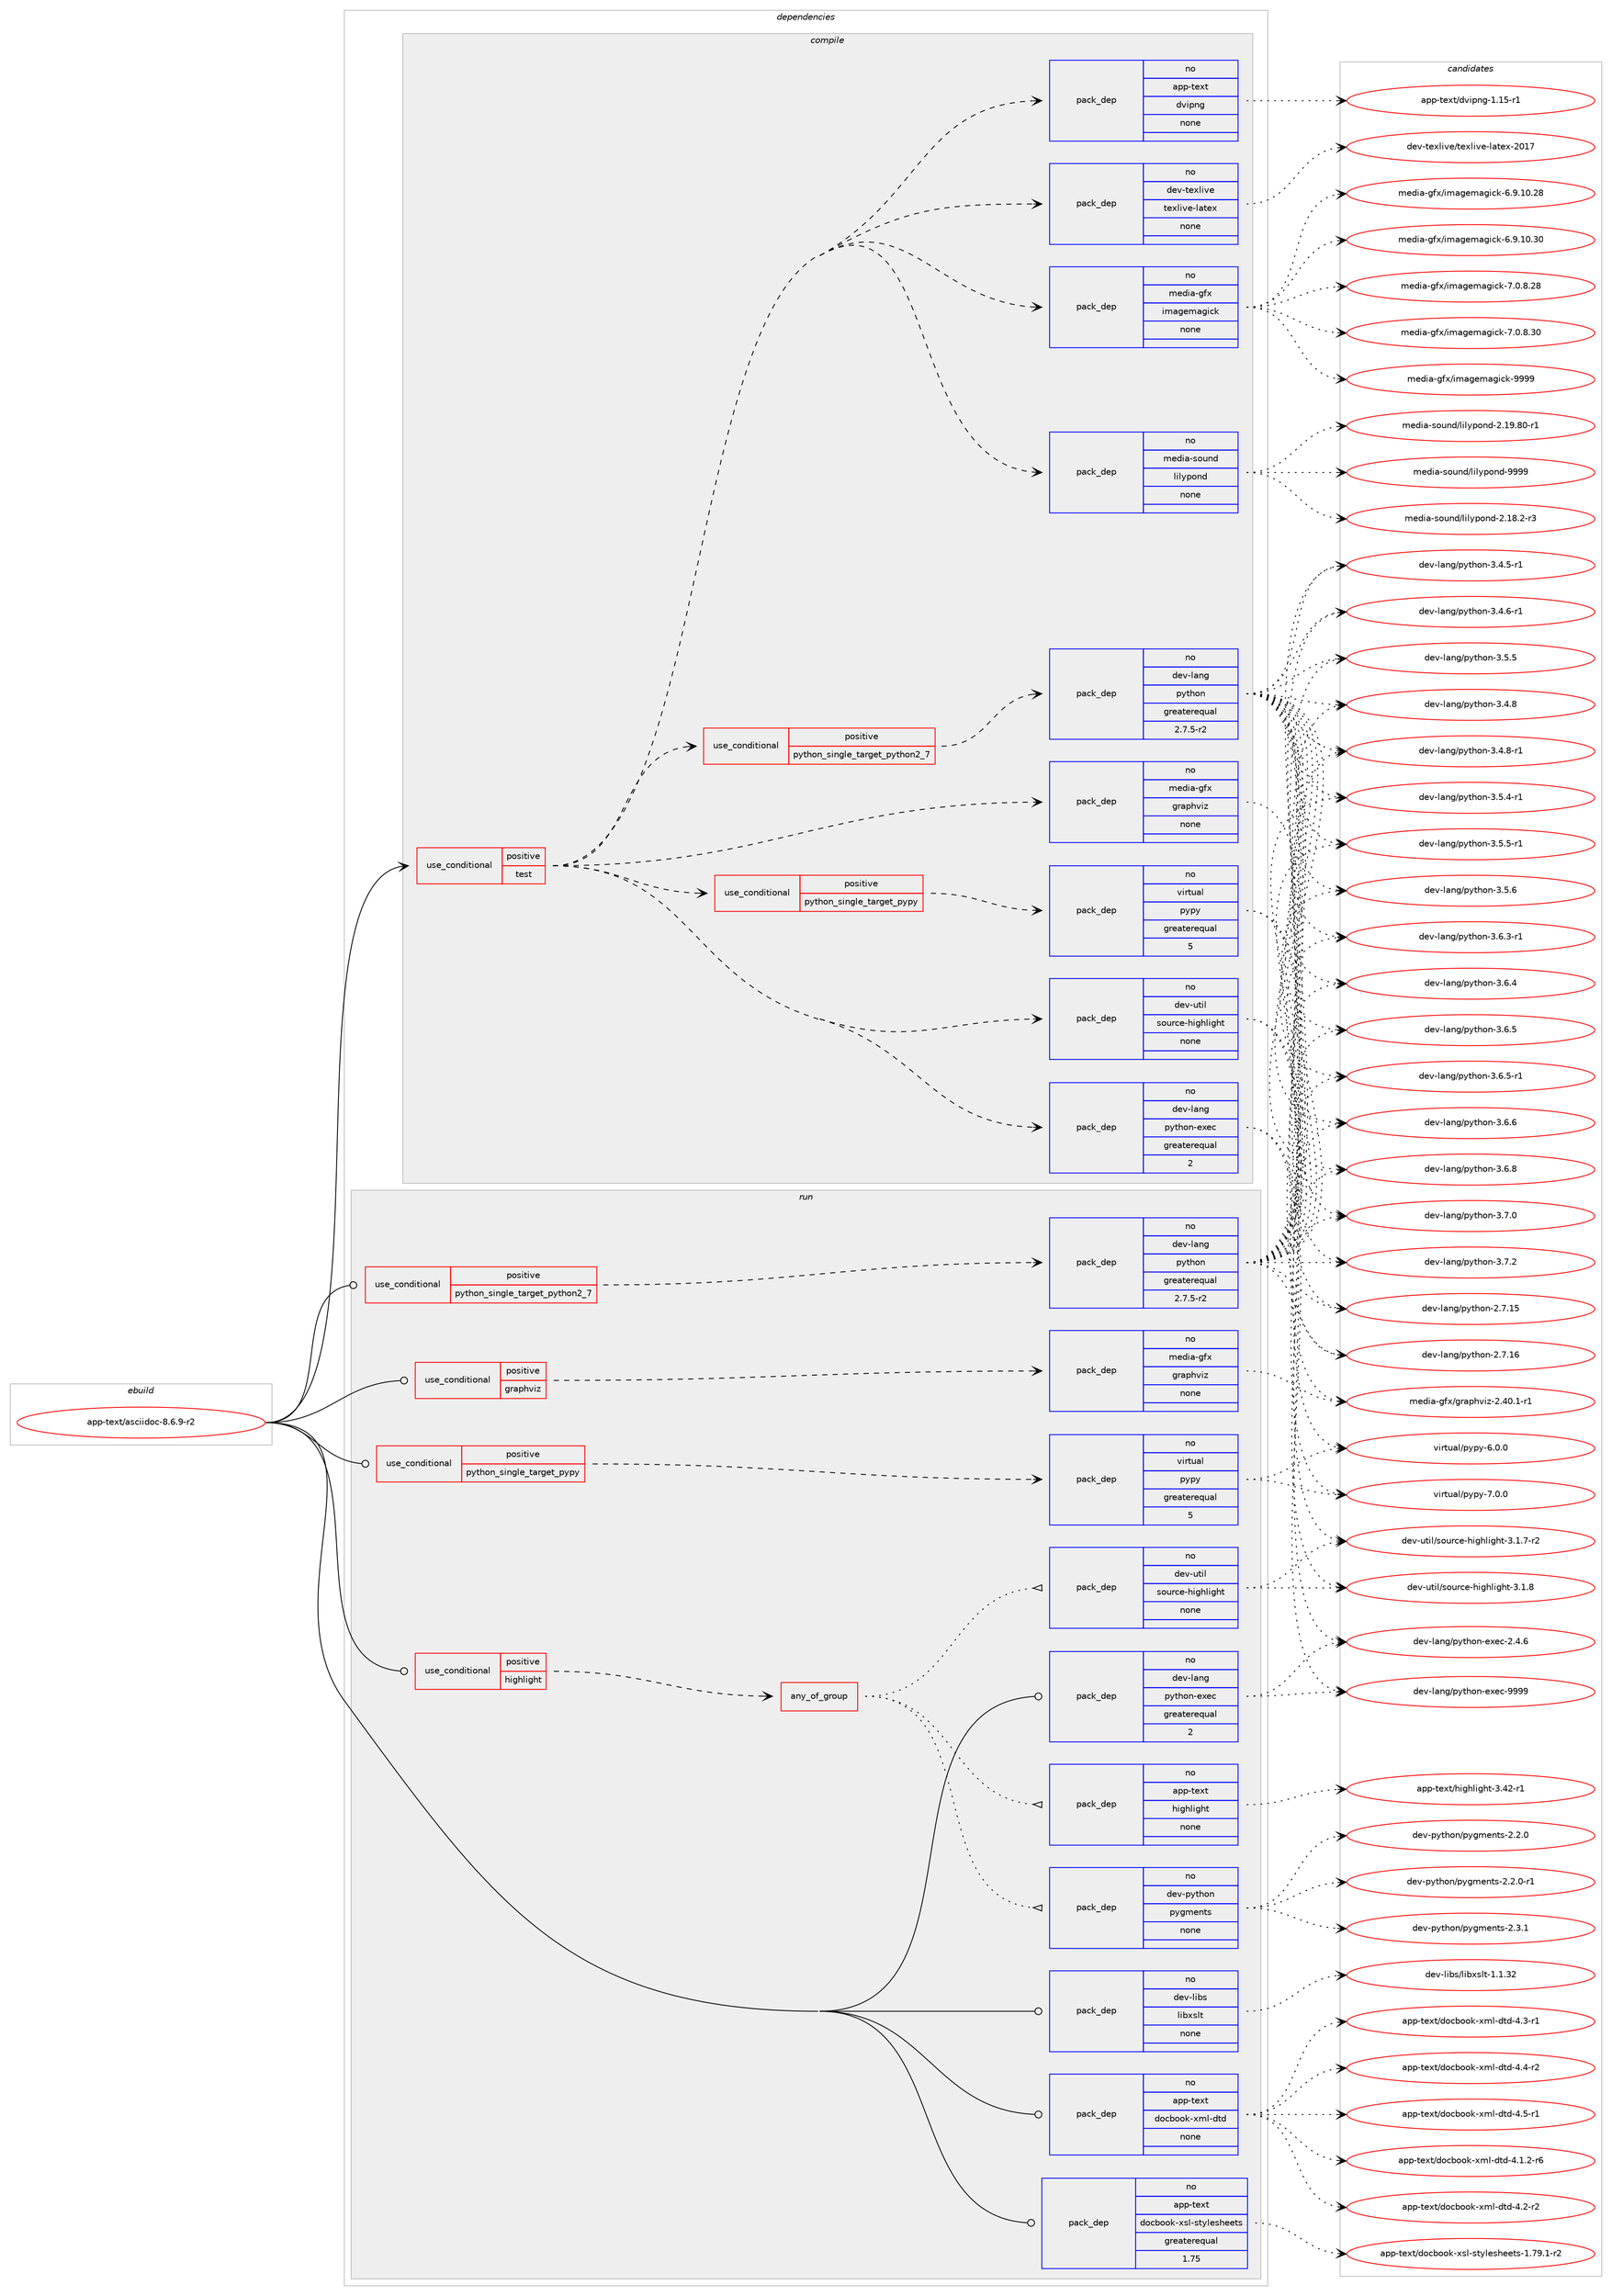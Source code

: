 digraph prolog {

# *************
# Graph options
# *************

newrank=true;
concentrate=true;
compound=true;
graph [rankdir=LR,fontname=Helvetica,fontsize=10,ranksep=1.5];#, ranksep=2.5, nodesep=0.2];
edge  [arrowhead=vee];
node  [fontname=Helvetica,fontsize=10];

# **********
# The ebuild
# **********

subgraph cluster_leftcol {
color=gray;
rank=same;
label=<<i>ebuild</i>>;
id [label="app-text/asciidoc-8.6.9-r2", color=red, width=4, href="../app-text/asciidoc-8.6.9-r2.svg"];
}

# ****************
# The dependencies
# ****************

subgraph cluster_midcol {
color=gray;
label=<<i>dependencies</i>>;
subgraph cluster_compile {
fillcolor="#eeeeee";
style=filled;
label=<<i>compile</i>>;
subgraph cond355341 {
dependency1307793 [label=<<TABLE BORDER="0" CELLBORDER="1" CELLSPACING="0" CELLPADDING="4"><TR><TD ROWSPAN="3" CELLPADDING="10">use_conditional</TD></TR><TR><TD>positive</TD></TR><TR><TD>test</TD></TR></TABLE>>, shape=none, color=red];
subgraph pack932005 {
dependency1307794 [label=<<TABLE BORDER="0" CELLBORDER="1" CELLSPACING="0" CELLPADDING="4" WIDTH="220"><TR><TD ROWSPAN="6" CELLPADDING="30">pack_dep</TD></TR><TR><TD WIDTH="110">no</TD></TR><TR><TD>dev-util</TD></TR><TR><TD>source-highlight</TD></TR><TR><TD>none</TD></TR><TR><TD></TD></TR></TABLE>>, shape=none, color=blue];
}
dependency1307793:e -> dependency1307794:w [weight=20,style="dashed",arrowhead="vee"];
subgraph pack932006 {
dependency1307795 [label=<<TABLE BORDER="0" CELLBORDER="1" CELLSPACING="0" CELLPADDING="4" WIDTH="220"><TR><TD ROWSPAN="6" CELLPADDING="30">pack_dep</TD></TR><TR><TD WIDTH="110">no</TD></TR><TR><TD>media-sound</TD></TR><TR><TD>lilypond</TD></TR><TR><TD>none</TD></TR><TR><TD></TD></TR></TABLE>>, shape=none, color=blue];
}
dependency1307793:e -> dependency1307795:w [weight=20,style="dashed",arrowhead="vee"];
subgraph pack932007 {
dependency1307796 [label=<<TABLE BORDER="0" CELLBORDER="1" CELLSPACING="0" CELLPADDING="4" WIDTH="220"><TR><TD ROWSPAN="6" CELLPADDING="30">pack_dep</TD></TR><TR><TD WIDTH="110">no</TD></TR><TR><TD>media-gfx</TD></TR><TR><TD>imagemagick</TD></TR><TR><TD>none</TD></TR><TR><TD></TD></TR></TABLE>>, shape=none, color=blue];
}
dependency1307793:e -> dependency1307796:w [weight=20,style="dashed",arrowhead="vee"];
subgraph pack932008 {
dependency1307797 [label=<<TABLE BORDER="0" CELLBORDER="1" CELLSPACING="0" CELLPADDING="4" WIDTH="220"><TR><TD ROWSPAN="6" CELLPADDING="30">pack_dep</TD></TR><TR><TD WIDTH="110">no</TD></TR><TR><TD>dev-texlive</TD></TR><TR><TD>texlive-latex</TD></TR><TR><TD>none</TD></TR><TR><TD></TD></TR></TABLE>>, shape=none, color=blue];
}
dependency1307793:e -> dependency1307797:w [weight=20,style="dashed",arrowhead="vee"];
subgraph pack932009 {
dependency1307798 [label=<<TABLE BORDER="0" CELLBORDER="1" CELLSPACING="0" CELLPADDING="4" WIDTH="220"><TR><TD ROWSPAN="6" CELLPADDING="30">pack_dep</TD></TR><TR><TD WIDTH="110">no</TD></TR><TR><TD>app-text</TD></TR><TR><TD>dvipng</TD></TR><TR><TD>none</TD></TR><TR><TD></TD></TR></TABLE>>, shape=none, color=blue];
}
dependency1307793:e -> dependency1307798:w [weight=20,style="dashed",arrowhead="vee"];
subgraph pack932010 {
dependency1307799 [label=<<TABLE BORDER="0" CELLBORDER="1" CELLSPACING="0" CELLPADDING="4" WIDTH="220"><TR><TD ROWSPAN="6" CELLPADDING="30">pack_dep</TD></TR><TR><TD WIDTH="110">no</TD></TR><TR><TD>media-gfx</TD></TR><TR><TD>graphviz</TD></TR><TR><TD>none</TD></TR><TR><TD></TD></TR></TABLE>>, shape=none, color=blue];
}
dependency1307793:e -> dependency1307799:w [weight=20,style="dashed",arrowhead="vee"];
subgraph cond355342 {
dependency1307800 [label=<<TABLE BORDER="0" CELLBORDER="1" CELLSPACING="0" CELLPADDING="4"><TR><TD ROWSPAN="3" CELLPADDING="10">use_conditional</TD></TR><TR><TD>positive</TD></TR><TR><TD>python_single_target_pypy</TD></TR></TABLE>>, shape=none, color=red];
subgraph pack932011 {
dependency1307801 [label=<<TABLE BORDER="0" CELLBORDER="1" CELLSPACING="0" CELLPADDING="4" WIDTH="220"><TR><TD ROWSPAN="6" CELLPADDING="30">pack_dep</TD></TR><TR><TD WIDTH="110">no</TD></TR><TR><TD>virtual</TD></TR><TR><TD>pypy</TD></TR><TR><TD>greaterequal</TD></TR><TR><TD>5</TD></TR></TABLE>>, shape=none, color=blue];
}
dependency1307800:e -> dependency1307801:w [weight=20,style="dashed",arrowhead="vee"];
}
dependency1307793:e -> dependency1307800:w [weight=20,style="dashed",arrowhead="vee"];
subgraph cond355343 {
dependency1307802 [label=<<TABLE BORDER="0" CELLBORDER="1" CELLSPACING="0" CELLPADDING="4"><TR><TD ROWSPAN="3" CELLPADDING="10">use_conditional</TD></TR><TR><TD>positive</TD></TR><TR><TD>python_single_target_python2_7</TD></TR></TABLE>>, shape=none, color=red];
subgraph pack932012 {
dependency1307803 [label=<<TABLE BORDER="0" CELLBORDER="1" CELLSPACING="0" CELLPADDING="4" WIDTH="220"><TR><TD ROWSPAN="6" CELLPADDING="30">pack_dep</TD></TR><TR><TD WIDTH="110">no</TD></TR><TR><TD>dev-lang</TD></TR><TR><TD>python</TD></TR><TR><TD>greaterequal</TD></TR><TR><TD>2.7.5-r2</TD></TR></TABLE>>, shape=none, color=blue];
}
dependency1307802:e -> dependency1307803:w [weight=20,style="dashed",arrowhead="vee"];
}
dependency1307793:e -> dependency1307802:w [weight=20,style="dashed",arrowhead="vee"];
subgraph pack932013 {
dependency1307804 [label=<<TABLE BORDER="0" CELLBORDER="1" CELLSPACING="0" CELLPADDING="4" WIDTH="220"><TR><TD ROWSPAN="6" CELLPADDING="30">pack_dep</TD></TR><TR><TD WIDTH="110">no</TD></TR><TR><TD>dev-lang</TD></TR><TR><TD>python-exec</TD></TR><TR><TD>greaterequal</TD></TR><TR><TD>2</TD></TR></TABLE>>, shape=none, color=blue];
}
dependency1307793:e -> dependency1307804:w [weight=20,style="dashed",arrowhead="vee"];
}
id:e -> dependency1307793:w [weight=20,style="solid",arrowhead="vee"];
}
subgraph cluster_compileandrun {
fillcolor="#eeeeee";
style=filled;
label=<<i>compile and run</i>>;
}
subgraph cluster_run {
fillcolor="#eeeeee";
style=filled;
label=<<i>run</i>>;
subgraph cond355344 {
dependency1307805 [label=<<TABLE BORDER="0" CELLBORDER="1" CELLSPACING="0" CELLPADDING="4"><TR><TD ROWSPAN="3" CELLPADDING="10">use_conditional</TD></TR><TR><TD>positive</TD></TR><TR><TD>graphviz</TD></TR></TABLE>>, shape=none, color=red];
subgraph pack932014 {
dependency1307806 [label=<<TABLE BORDER="0" CELLBORDER="1" CELLSPACING="0" CELLPADDING="4" WIDTH="220"><TR><TD ROWSPAN="6" CELLPADDING="30">pack_dep</TD></TR><TR><TD WIDTH="110">no</TD></TR><TR><TD>media-gfx</TD></TR><TR><TD>graphviz</TD></TR><TR><TD>none</TD></TR><TR><TD></TD></TR></TABLE>>, shape=none, color=blue];
}
dependency1307805:e -> dependency1307806:w [weight=20,style="dashed",arrowhead="vee"];
}
id:e -> dependency1307805:w [weight=20,style="solid",arrowhead="odot"];
subgraph cond355345 {
dependency1307807 [label=<<TABLE BORDER="0" CELLBORDER="1" CELLSPACING="0" CELLPADDING="4"><TR><TD ROWSPAN="3" CELLPADDING="10">use_conditional</TD></TR><TR><TD>positive</TD></TR><TR><TD>highlight</TD></TR></TABLE>>, shape=none, color=red];
subgraph any19901 {
dependency1307808 [label=<<TABLE BORDER="0" CELLBORDER="1" CELLSPACING="0" CELLPADDING="4"><TR><TD CELLPADDING="10">any_of_group</TD></TR></TABLE>>, shape=none, color=red];subgraph pack932015 {
dependency1307809 [label=<<TABLE BORDER="0" CELLBORDER="1" CELLSPACING="0" CELLPADDING="4" WIDTH="220"><TR><TD ROWSPAN="6" CELLPADDING="30">pack_dep</TD></TR><TR><TD WIDTH="110">no</TD></TR><TR><TD>dev-util</TD></TR><TR><TD>source-highlight</TD></TR><TR><TD>none</TD></TR><TR><TD></TD></TR></TABLE>>, shape=none, color=blue];
}
dependency1307808:e -> dependency1307809:w [weight=20,style="dotted",arrowhead="oinv"];
subgraph pack932016 {
dependency1307810 [label=<<TABLE BORDER="0" CELLBORDER="1" CELLSPACING="0" CELLPADDING="4" WIDTH="220"><TR><TD ROWSPAN="6" CELLPADDING="30">pack_dep</TD></TR><TR><TD WIDTH="110">no</TD></TR><TR><TD>dev-python</TD></TR><TR><TD>pygments</TD></TR><TR><TD>none</TD></TR><TR><TD></TD></TR></TABLE>>, shape=none, color=blue];
}
dependency1307808:e -> dependency1307810:w [weight=20,style="dotted",arrowhead="oinv"];
subgraph pack932017 {
dependency1307811 [label=<<TABLE BORDER="0" CELLBORDER="1" CELLSPACING="0" CELLPADDING="4" WIDTH="220"><TR><TD ROWSPAN="6" CELLPADDING="30">pack_dep</TD></TR><TR><TD WIDTH="110">no</TD></TR><TR><TD>app-text</TD></TR><TR><TD>highlight</TD></TR><TR><TD>none</TD></TR><TR><TD></TD></TR></TABLE>>, shape=none, color=blue];
}
dependency1307808:e -> dependency1307811:w [weight=20,style="dotted",arrowhead="oinv"];
}
dependency1307807:e -> dependency1307808:w [weight=20,style="dashed",arrowhead="vee"];
}
id:e -> dependency1307807:w [weight=20,style="solid",arrowhead="odot"];
subgraph cond355346 {
dependency1307812 [label=<<TABLE BORDER="0" CELLBORDER="1" CELLSPACING="0" CELLPADDING="4"><TR><TD ROWSPAN="3" CELLPADDING="10">use_conditional</TD></TR><TR><TD>positive</TD></TR><TR><TD>python_single_target_pypy</TD></TR></TABLE>>, shape=none, color=red];
subgraph pack932018 {
dependency1307813 [label=<<TABLE BORDER="0" CELLBORDER="1" CELLSPACING="0" CELLPADDING="4" WIDTH="220"><TR><TD ROWSPAN="6" CELLPADDING="30">pack_dep</TD></TR><TR><TD WIDTH="110">no</TD></TR><TR><TD>virtual</TD></TR><TR><TD>pypy</TD></TR><TR><TD>greaterequal</TD></TR><TR><TD>5</TD></TR></TABLE>>, shape=none, color=blue];
}
dependency1307812:e -> dependency1307813:w [weight=20,style="dashed",arrowhead="vee"];
}
id:e -> dependency1307812:w [weight=20,style="solid",arrowhead="odot"];
subgraph cond355347 {
dependency1307814 [label=<<TABLE BORDER="0" CELLBORDER="1" CELLSPACING="0" CELLPADDING="4"><TR><TD ROWSPAN="3" CELLPADDING="10">use_conditional</TD></TR><TR><TD>positive</TD></TR><TR><TD>python_single_target_python2_7</TD></TR></TABLE>>, shape=none, color=red];
subgraph pack932019 {
dependency1307815 [label=<<TABLE BORDER="0" CELLBORDER="1" CELLSPACING="0" CELLPADDING="4" WIDTH="220"><TR><TD ROWSPAN="6" CELLPADDING="30">pack_dep</TD></TR><TR><TD WIDTH="110">no</TD></TR><TR><TD>dev-lang</TD></TR><TR><TD>python</TD></TR><TR><TD>greaterequal</TD></TR><TR><TD>2.7.5-r2</TD></TR></TABLE>>, shape=none, color=blue];
}
dependency1307814:e -> dependency1307815:w [weight=20,style="dashed",arrowhead="vee"];
}
id:e -> dependency1307814:w [weight=20,style="solid",arrowhead="odot"];
subgraph pack932020 {
dependency1307816 [label=<<TABLE BORDER="0" CELLBORDER="1" CELLSPACING="0" CELLPADDING="4" WIDTH="220"><TR><TD ROWSPAN="6" CELLPADDING="30">pack_dep</TD></TR><TR><TD WIDTH="110">no</TD></TR><TR><TD>app-text</TD></TR><TR><TD>docbook-xml-dtd</TD></TR><TR><TD>none</TD></TR><TR><TD></TD></TR></TABLE>>, shape=none, color=blue];
}
id:e -> dependency1307816:w [weight=20,style="solid",arrowhead="odot"];
subgraph pack932021 {
dependency1307817 [label=<<TABLE BORDER="0" CELLBORDER="1" CELLSPACING="0" CELLPADDING="4" WIDTH="220"><TR><TD ROWSPAN="6" CELLPADDING="30">pack_dep</TD></TR><TR><TD WIDTH="110">no</TD></TR><TR><TD>app-text</TD></TR><TR><TD>docbook-xsl-stylesheets</TD></TR><TR><TD>greaterequal</TD></TR><TR><TD>1.75</TD></TR></TABLE>>, shape=none, color=blue];
}
id:e -> dependency1307817:w [weight=20,style="solid",arrowhead="odot"];
subgraph pack932022 {
dependency1307818 [label=<<TABLE BORDER="0" CELLBORDER="1" CELLSPACING="0" CELLPADDING="4" WIDTH="220"><TR><TD ROWSPAN="6" CELLPADDING="30">pack_dep</TD></TR><TR><TD WIDTH="110">no</TD></TR><TR><TD>dev-lang</TD></TR><TR><TD>python-exec</TD></TR><TR><TD>greaterequal</TD></TR><TR><TD>2</TD></TR></TABLE>>, shape=none, color=blue];
}
id:e -> dependency1307818:w [weight=20,style="solid",arrowhead="odot"];
subgraph pack932023 {
dependency1307819 [label=<<TABLE BORDER="0" CELLBORDER="1" CELLSPACING="0" CELLPADDING="4" WIDTH="220"><TR><TD ROWSPAN="6" CELLPADDING="30">pack_dep</TD></TR><TR><TD WIDTH="110">no</TD></TR><TR><TD>dev-libs</TD></TR><TR><TD>libxslt</TD></TR><TR><TD>none</TD></TR><TR><TD></TD></TR></TABLE>>, shape=none, color=blue];
}
id:e -> dependency1307819:w [weight=20,style="solid",arrowhead="odot"];
}
}

# **************
# The candidates
# **************

subgraph cluster_choices {
rank=same;
color=gray;
label=<<i>candidates</i>>;

subgraph choice932005 {
color=black;
nodesep=1;
choice100101118451171161051084711511111711499101451041051031041081051031041164551464946554511450 [label="dev-util/source-highlight-3.1.7-r2", color=red, width=4,href="../dev-util/source-highlight-3.1.7-r2.svg"];
choice10010111845117116105108471151111171149910145104105103104108105103104116455146494656 [label="dev-util/source-highlight-3.1.8", color=red, width=4,href="../dev-util/source-highlight-3.1.8.svg"];
dependency1307794:e -> choice100101118451171161051084711511111711499101451041051031041081051031041164551464946554511450:w [style=dotted,weight="100"];
dependency1307794:e -> choice10010111845117116105108471151111171149910145104105103104108105103104116455146494656:w [style=dotted,weight="100"];
}
subgraph choice932006 {
color=black;
nodesep=1;
choice109101100105974511511111711010047108105108121112111110100455046495646504511451 [label="media-sound/lilypond-2.18.2-r3", color=red, width=4,href="../media-sound/lilypond-2.18.2-r3.svg"];
choice10910110010597451151111171101004710810510812111211111010045504649574656484511449 [label="media-sound/lilypond-2.19.80-r1", color=red, width=4,href="../media-sound/lilypond-2.19.80-r1.svg"];
choice1091011001059745115111117110100471081051081211121111101004557575757 [label="media-sound/lilypond-9999", color=red, width=4,href="../media-sound/lilypond-9999.svg"];
dependency1307795:e -> choice109101100105974511511111711010047108105108121112111110100455046495646504511451:w [style=dotted,weight="100"];
dependency1307795:e -> choice10910110010597451151111171101004710810510812111211111010045504649574656484511449:w [style=dotted,weight="100"];
dependency1307795:e -> choice1091011001059745115111117110100471081051081211121111101004557575757:w [style=dotted,weight="100"];
}
subgraph choice932007 {
color=black;
nodesep=1;
choice10910110010597451031021204710510997103101109971031059910745544657464948465056 [label="media-gfx/imagemagick-6.9.10.28", color=red, width=4,href="../media-gfx/imagemagick-6.9.10.28.svg"];
choice10910110010597451031021204710510997103101109971031059910745544657464948465148 [label="media-gfx/imagemagick-6.9.10.30", color=red, width=4,href="../media-gfx/imagemagick-6.9.10.30.svg"];
choice109101100105974510310212047105109971031011099710310599107455546484656465056 [label="media-gfx/imagemagick-7.0.8.28", color=red, width=4,href="../media-gfx/imagemagick-7.0.8.28.svg"];
choice109101100105974510310212047105109971031011099710310599107455546484656465148 [label="media-gfx/imagemagick-7.0.8.30", color=red, width=4,href="../media-gfx/imagemagick-7.0.8.30.svg"];
choice1091011001059745103102120471051099710310110997103105991074557575757 [label="media-gfx/imagemagick-9999", color=red, width=4,href="../media-gfx/imagemagick-9999.svg"];
dependency1307796:e -> choice10910110010597451031021204710510997103101109971031059910745544657464948465056:w [style=dotted,weight="100"];
dependency1307796:e -> choice10910110010597451031021204710510997103101109971031059910745544657464948465148:w [style=dotted,weight="100"];
dependency1307796:e -> choice109101100105974510310212047105109971031011099710310599107455546484656465056:w [style=dotted,weight="100"];
dependency1307796:e -> choice109101100105974510310212047105109971031011099710310599107455546484656465148:w [style=dotted,weight="100"];
dependency1307796:e -> choice1091011001059745103102120471051099710310110997103105991074557575757:w [style=dotted,weight="100"];
}
subgraph choice932008 {
color=black;
nodesep=1;
choice100101118451161011201081051181014711610112010810511810145108971161011204550484955 [label="dev-texlive/texlive-latex-2017", color=red, width=4,href="../dev-texlive/texlive-latex-2017.svg"];
dependency1307797:e -> choice100101118451161011201081051181014711610112010810511810145108971161011204550484955:w [style=dotted,weight="100"];
}
subgraph choice932009 {
color=black;
nodesep=1;
choice97112112451161011201164710011810511211010345494649534511449 [label="app-text/dvipng-1.15-r1", color=red, width=4,href="../app-text/dvipng-1.15-r1.svg"];
dependency1307798:e -> choice97112112451161011201164710011810511211010345494649534511449:w [style=dotted,weight="100"];
}
subgraph choice932010 {
color=black;
nodesep=1;
choice10910110010597451031021204710311497112104118105122455046524846494511449 [label="media-gfx/graphviz-2.40.1-r1", color=red, width=4,href="../media-gfx/graphviz-2.40.1-r1.svg"];
dependency1307799:e -> choice10910110010597451031021204710311497112104118105122455046524846494511449:w [style=dotted,weight="100"];
}
subgraph choice932011 {
color=black;
nodesep=1;
choice1181051141161179710847112121112121455446484648 [label="virtual/pypy-6.0.0", color=red, width=4,href="../virtual/pypy-6.0.0.svg"];
choice1181051141161179710847112121112121455546484648 [label="virtual/pypy-7.0.0", color=red, width=4,href="../virtual/pypy-7.0.0.svg"];
dependency1307801:e -> choice1181051141161179710847112121112121455446484648:w [style=dotted,weight="100"];
dependency1307801:e -> choice1181051141161179710847112121112121455546484648:w [style=dotted,weight="100"];
}
subgraph choice932012 {
color=black;
nodesep=1;
choice10010111845108971101034711212111610411111045504655464953 [label="dev-lang/python-2.7.15", color=red, width=4,href="../dev-lang/python-2.7.15.svg"];
choice10010111845108971101034711212111610411111045504655464954 [label="dev-lang/python-2.7.16", color=red, width=4,href="../dev-lang/python-2.7.16.svg"];
choice1001011184510897110103471121211161041111104551465246534511449 [label="dev-lang/python-3.4.5-r1", color=red, width=4,href="../dev-lang/python-3.4.5-r1.svg"];
choice1001011184510897110103471121211161041111104551465246544511449 [label="dev-lang/python-3.4.6-r1", color=red, width=4,href="../dev-lang/python-3.4.6-r1.svg"];
choice100101118451089711010347112121116104111110455146524656 [label="dev-lang/python-3.4.8", color=red, width=4,href="../dev-lang/python-3.4.8.svg"];
choice1001011184510897110103471121211161041111104551465246564511449 [label="dev-lang/python-3.4.8-r1", color=red, width=4,href="../dev-lang/python-3.4.8-r1.svg"];
choice1001011184510897110103471121211161041111104551465346524511449 [label="dev-lang/python-3.5.4-r1", color=red, width=4,href="../dev-lang/python-3.5.4-r1.svg"];
choice100101118451089711010347112121116104111110455146534653 [label="dev-lang/python-3.5.5", color=red, width=4,href="../dev-lang/python-3.5.5.svg"];
choice1001011184510897110103471121211161041111104551465346534511449 [label="dev-lang/python-3.5.5-r1", color=red, width=4,href="../dev-lang/python-3.5.5-r1.svg"];
choice100101118451089711010347112121116104111110455146534654 [label="dev-lang/python-3.5.6", color=red, width=4,href="../dev-lang/python-3.5.6.svg"];
choice1001011184510897110103471121211161041111104551465446514511449 [label="dev-lang/python-3.6.3-r1", color=red, width=4,href="../dev-lang/python-3.6.3-r1.svg"];
choice100101118451089711010347112121116104111110455146544652 [label="dev-lang/python-3.6.4", color=red, width=4,href="../dev-lang/python-3.6.4.svg"];
choice100101118451089711010347112121116104111110455146544653 [label="dev-lang/python-3.6.5", color=red, width=4,href="../dev-lang/python-3.6.5.svg"];
choice1001011184510897110103471121211161041111104551465446534511449 [label="dev-lang/python-3.6.5-r1", color=red, width=4,href="../dev-lang/python-3.6.5-r1.svg"];
choice100101118451089711010347112121116104111110455146544654 [label="dev-lang/python-3.6.6", color=red, width=4,href="../dev-lang/python-3.6.6.svg"];
choice100101118451089711010347112121116104111110455146544656 [label="dev-lang/python-3.6.8", color=red, width=4,href="../dev-lang/python-3.6.8.svg"];
choice100101118451089711010347112121116104111110455146554648 [label="dev-lang/python-3.7.0", color=red, width=4,href="../dev-lang/python-3.7.0.svg"];
choice100101118451089711010347112121116104111110455146554650 [label="dev-lang/python-3.7.2", color=red, width=4,href="../dev-lang/python-3.7.2.svg"];
dependency1307803:e -> choice10010111845108971101034711212111610411111045504655464953:w [style=dotted,weight="100"];
dependency1307803:e -> choice10010111845108971101034711212111610411111045504655464954:w [style=dotted,weight="100"];
dependency1307803:e -> choice1001011184510897110103471121211161041111104551465246534511449:w [style=dotted,weight="100"];
dependency1307803:e -> choice1001011184510897110103471121211161041111104551465246544511449:w [style=dotted,weight="100"];
dependency1307803:e -> choice100101118451089711010347112121116104111110455146524656:w [style=dotted,weight="100"];
dependency1307803:e -> choice1001011184510897110103471121211161041111104551465246564511449:w [style=dotted,weight="100"];
dependency1307803:e -> choice1001011184510897110103471121211161041111104551465346524511449:w [style=dotted,weight="100"];
dependency1307803:e -> choice100101118451089711010347112121116104111110455146534653:w [style=dotted,weight="100"];
dependency1307803:e -> choice1001011184510897110103471121211161041111104551465346534511449:w [style=dotted,weight="100"];
dependency1307803:e -> choice100101118451089711010347112121116104111110455146534654:w [style=dotted,weight="100"];
dependency1307803:e -> choice1001011184510897110103471121211161041111104551465446514511449:w [style=dotted,weight="100"];
dependency1307803:e -> choice100101118451089711010347112121116104111110455146544652:w [style=dotted,weight="100"];
dependency1307803:e -> choice100101118451089711010347112121116104111110455146544653:w [style=dotted,weight="100"];
dependency1307803:e -> choice1001011184510897110103471121211161041111104551465446534511449:w [style=dotted,weight="100"];
dependency1307803:e -> choice100101118451089711010347112121116104111110455146544654:w [style=dotted,weight="100"];
dependency1307803:e -> choice100101118451089711010347112121116104111110455146544656:w [style=dotted,weight="100"];
dependency1307803:e -> choice100101118451089711010347112121116104111110455146554648:w [style=dotted,weight="100"];
dependency1307803:e -> choice100101118451089711010347112121116104111110455146554650:w [style=dotted,weight="100"];
}
subgraph choice932013 {
color=black;
nodesep=1;
choice1001011184510897110103471121211161041111104510112010199455046524654 [label="dev-lang/python-exec-2.4.6", color=red, width=4,href="../dev-lang/python-exec-2.4.6.svg"];
choice10010111845108971101034711212111610411111045101120101994557575757 [label="dev-lang/python-exec-9999", color=red, width=4,href="../dev-lang/python-exec-9999.svg"];
dependency1307804:e -> choice1001011184510897110103471121211161041111104510112010199455046524654:w [style=dotted,weight="100"];
dependency1307804:e -> choice10010111845108971101034711212111610411111045101120101994557575757:w [style=dotted,weight="100"];
}
subgraph choice932014 {
color=black;
nodesep=1;
choice10910110010597451031021204710311497112104118105122455046524846494511449 [label="media-gfx/graphviz-2.40.1-r1", color=red, width=4,href="../media-gfx/graphviz-2.40.1-r1.svg"];
dependency1307806:e -> choice10910110010597451031021204710311497112104118105122455046524846494511449:w [style=dotted,weight="100"];
}
subgraph choice932015 {
color=black;
nodesep=1;
choice100101118451171161051084711511111711499101451041051031041081051031041164551464946554511450 [label="dev-util/source-highlight-3.1.7-r2", color=red, width=4,href="../dev-util/source-highlight-3.1.7-r2.svg"];
choice10010111845117116105108471151111171149910145104105103104108105103104116455146494656 [label="dev-util/source-highlight-3.1.8", color=red, width=4,href="../dev-util/source-highlight-3.1.8.svg"];
dependency1307809:e -> choice100101118451171161051084711511111711499101451041051031041081051031041164551464946554511450:w [style=dotted,weight="100"];
dependency1307809:e -> choice10010111845117116105108471151111171149910145104105103104108105103104116455146494656:w [style=dotted,weight="100"];
}
subgraph choice932016 {
color=black;
nodesep=1;
choice1001011184511212111610411111047112121103109101110116115455046504648 [label="dev-python/pygments-2.2.0", color=red, width=4,href="../dev-python/pygments-2.2.0.svg"];
choice10010111845112121116104111110471121211031091011101161154550465046484511449 [label="dev-python/pygments-2.2.0-r1", color=red, width=4,href="../dev-python/pygments-2.2.0-r1.svg"];
choice1001011184511212111610411111047112121103109101110116115455046514649 [label="dev-python/pygments-2.3.1", color=red, width=4,href="../dev-python/pygments-2.3.1.svg"];
dependency1307810:e -> choice1001011184511212111610411111047112121103109101110116115455046504648:w [style=dotted,weight="100"];
dependency1307810:e -> choice10010111845112121116104111110471121211031091011101161154550465046484511449:w [style=dotted,weight="100"];
dependency1307810:e -> choice1001011184511212111610411111047112121103109101110116115455046514649:w [style=dotted,weight="100"];
}
subgraph choice932017 {
color=black;
nodesep=1;
choice97112112451161011201164710410510310410810510310411645514652504511449 [label="app-text/highlight-3.42-r1", color=red, width=4,href="../app-text/highlight-3.42-r1.svg"];
dependency1307811:e -> choice97112112451161011201164710410510310410810510310411645514652504511449:w [style=dotted,weight="100"];
}
subgraph choice932018 {
color=black;
nodesep=1;
choice1181051141161179710847112121112121455446484648 [label="virtual/pypy-6.0.0", color=red, width=4,href="../virtual/pypy-6.0.0.svg"];
choice1181051141161179710847112121112121455546484648 [label="virtual/pypy-7.0.0", color=red, width=4,href="../virtual/pypy-7.0.0.svg"];
dependency1307813:e -> choice1181051141161179710847112121112121455446484648:w [style=dotted,weight="100"];
dependency1307813:e -> choice1181051141161179710847112121112121455546484648:w [style=dotted,weight="100"];
}
subgraph choice932019 {
color=black;
nodesep=1;
choice10010111845108971101034711212111610411111045504655464953 [label="dev-lang/python-2.7.15", color=red, width=4,href="../dev-lang/python-2.7.15.svg"];
choice10010111845108971101034711212111610411111045504655464954 [label="dev-lang/python-2.7.16", color=red, width=4,href="../dev-lang/python-2.7.16.svg"];
choice1001011184510897110103471121211161041111104551465246534511449 [label="dev-lang/python-3.4.5-r1", color=red, width=4,href="../dev-lang/python-3.4.5-r1.svg"];
choice1001011184510897110103471121211161041111104551465246544511449 [label="dev-lang/python-3.4.6-r1", color=red, width=4,href="../dev-lang/python-3.4.6-r1.svg"];
choice100101118451089711010347112121116104111110455146524656 [label="dev-lang/python-3.4.8", color=red, width=4,href="../dev-lang/python-3.4.8.svg"];
choice1001011184510897110103471121211161041111104551465246564511449 [label="dev-lang/python-3.4.8-r1", color=red, width=4,href="../dev-lang/python-3.4.8-r1.svg"];
choice1001011184510897110103471121211161041111104551465346524511449 [label="dev-lang/python-3.5.4-r1", color=red, width=4,href="../dev-lang/python-3.5.4-r1.svg"];
choice100101118451089711010347112121116104111110455146534653 [label="dev-lang/python-3.5.5", color=red, width=4,href="../dev-lang/python-3.5.5.svg"];
choice1001011184510897110103471121211161041111104551465346534511449 [label="dev-lang/python-3.5.5-r1", color=red, width=4,href="../dev-lang/python-3.5.5-r1.svg"];
choice100101118451089711010347112121116104111110455146534654 [label="dev-lang/python-3.5.6", color=red, width=4,href="../dev-lang/python-3.5.6.svg"];
choice1001011184510897110103471121211161041111104551465446514511449 [label="dev-lang/python-3.6.3-r1", color=red, width=4,href="../dev-lang/python-3.6.3-r1.svg"];
choice100101118451089711010347112121116104111110455146544652 [label="dev-lang/python-3.6.4", color=red, width=4,href="../dev-lang/python-3.6.4.svg"];
choice100101118451089711010347112121116104111110455146544653 [label="dev-lang/python-3.6.5", color=red, width=4,href="../dev-lang/python-3.6.5.svg"];
choice1001011184510897110103471121211161041111104551465446534511449 [label="dev-lang/python-3.6.5-r1", color=red, width=4,href="../dev-lang/python-3.6.5-r1.svg"];
choice100101118451089711010347112121116104111110455146544654 [label="dev-lang/python-3.6.6", color=red, width=4,href="../dev-lang/python-3.6.6.svg"];
choice100101118451089711010347112121116104111110455146544656 [label="dev-lang/python-3.6.8", color=red, width=4,href="../dev-lang/python-3.6.8.svg"];
choice100101118451089711010347112121116104111110455146554648 [label="dev-lang/python-3.7.0", color=red, width=4,href="../dev-lang/python-3.7.0.svg"];
choice100101118451089711010347112121116104111110455146554650 [label="dev-lang/python-3.7.2", color=red, width=4,href="../dev-lang/python-3.7.2.svg"];
dependency1307815:e -> choice10010111845108971101034711212111610411111045504655464953:w [style=dotted,weight="100"];
dependency1307815:e -> choice10010111845108971101034711212111610411111045504655464954:w [style=dotted,weight="100"];
dependency1307815:e -> choice1001011184510897110103471121211161041111104551465246534511449:w [style=dotted,weight="100"];
dependency1307815:e -> choice1001011184510897110103471121211161041111104551465246544511449:w [style=dotted,weight="100"];
dependency1307815:e -> choice100101118451089711010347112121116104111110455146524656:w [style=dotted,weight="100"];
dependency1307815:e -> choice1001011184510897110103471121211161041111104551465246564511449:w [style=dotted,weight="100"];
dependency1307815:e -> choice1001011184510897110103471121211161041111104551465346524511449:w [style=dotted,weight="100"];
dependency1307815:e -> choice100101118451089711010347112121116104111110455146534653:w [style=dotted,weight="100"];
dependency1307815:e -> choice1001011184510897110103471121211161041111104551465346534511449:w [style=dotted,weight="100"];
dependency1307815:e -> choice100101118451089711010347112121116104111110455146534654:w [style=dotted,weight="100"];
dependency1307815:e -> choice1001011184510897110103471121211161041111104551465446514511449:w [style=dotted,weight="100"];
dependency1307815:e -> choice100101118451089711010347112121116104111110455146544652:w [style=dotted,weight="100"];
dependency1307815:e -> choice100101118451089711010347112121116104111110455146544653:w [style=dotted,weight="100"];
dependency1307815:e -> choice1001011184510897110103471121211161041111104551465446534511449:w [style=dotted,weight="100"];
dependency1307815:e -> choice100101118451089711010347112121116104111110455146544654:w [style=dotted,weight="100"];
dependency1307815:e -> choice100101118451089711010347112121116104111110455146544656:w [style=dotted,weight="100"];
dependency1307815:e -> choice100101118451089711010347112121116104111110455146554648:w [style=dotted,weight="100"];
dependency1307815:e -> choice100101118451089711010347112121116104111110455146554650:w [style=dotted,weight="100"];
}
subgraph choice932020 {
color=black;
nodesep=1;
choice971121124511610112011647100111999811111110745120109108451001161004552464946504511454 [label="app-text/docbook-xml-dtd-4.1.2-r6", color=red, width=4,href="../app-text/docbook-xml-dtd-4.1.2-r6.svg"];
choice97112112451161011201164710011199981111111074512010910845100116100455246504511450 [label="app-text/docbook-xml-dtd-4.2-r2", color=red, width=4,href="../app-text/docbook-xml-dtd-4.2-r2.svg"];
choice97112112451161011201164710011199981111111074512010910845100116100455246514511449 [label="app-text/docbook-xml-dtd-4.3-r1", color=red, width=4,href="../app-text/docbook-xml-dtd-4.3-r1.svg"];
choice97112112451161011201164710011199981111111074512010910845100116100455246524511450 [label="app-text/docbook-xml-dtd-4.4-r2", color=red, width=4,href="../app-text/docbook-xml-dtd-4.4-r2.svg"];
choice97112112451161011201164710011199981111111074512010910845100116100455246534511449 [label="app-text/docbook-xml-dtd-4.5-r1", color=red, width=4,href="../app-text/docbook-xml-dtd-4.5-r1.svg"];
dependency1307816:e -> choice971121124511610112011647100111999811111110745120109108451001161004552464946504511454:w [style=dotted,weight="100"];
dependency1307816:e -> choice97112112451161011201164710011199981111111074512010910845100116100455246504511450:w [style=dotted,weight="100"];
dependency1307816:e -> choice97112112451161011201164710011199981111111074512010910845100116100455246514511449:w [style=dotted,weight="100"];
dependency1307816:e -> choice97112112451161011201164710011199981111111074512010910845100116100455246524511450:w [style=dotted,weight="100"];
dependency1307816:e -> choice97112112451161011201164710011199981111111074512010910845100116100455246534511449:w [style=dotted,weight="100"];
}
subgraph choice932021 {
color=black;
nodesep=1;
choice97112112451161011201164710011199981111111074512011510845115116121108101115104101101116115454946555746494511450 [label="app-text/docbook-xsl-stylesheets-1.79.1-r2", color=red, width=4,href="../app-text/docbook-xsl-stylesheets-1.79.1-r2.svg"];
dependency1307817:e -> choice97112112451161011201164710011199981111111074512011510845115116121108101115104101101116115454946555746494511450:w [style=dotted,weight="100"];
}
subgraph choice932022 {
color=black;
nodesep=1;
choice1001011184510897110103471121211161041111104510112010199455046524654 [label="dev-lang/python-exec-2.4.6", color=red, width=4,href="../dev-lang/python-exec-2.4.6.svg"];
choice10010111845108971101034711212111610411111045101120101994557575757 [label="dev-lang/python-exec-9999", color=red, width=4,href="../dev-lang/python-exec-9999.svg"];
dependency1307818:e -> choice1001011184510897110103471121211161041111104510112010199455046524654:w [style=dotted,weight="100"];
dependency1307818:e -> choice10010111845108971101034711212111610411111045101120101994557575757:w [style=dotted,weight="100"];
}
subgraph choice932023 {
color=black;
nodesep=1;
choice1001011184510810598115471081059812011510811645494649465150 [label="dev-libs/libxslt-1.1.32", color=red, width=4,href="../dev-libs/libxslt-1.1.32.svg"];
dependency1307819:e -> choice1001011184510810598115471081059812011510811645494649465150:w [style=dotted,weight="100"];
}
}

}
